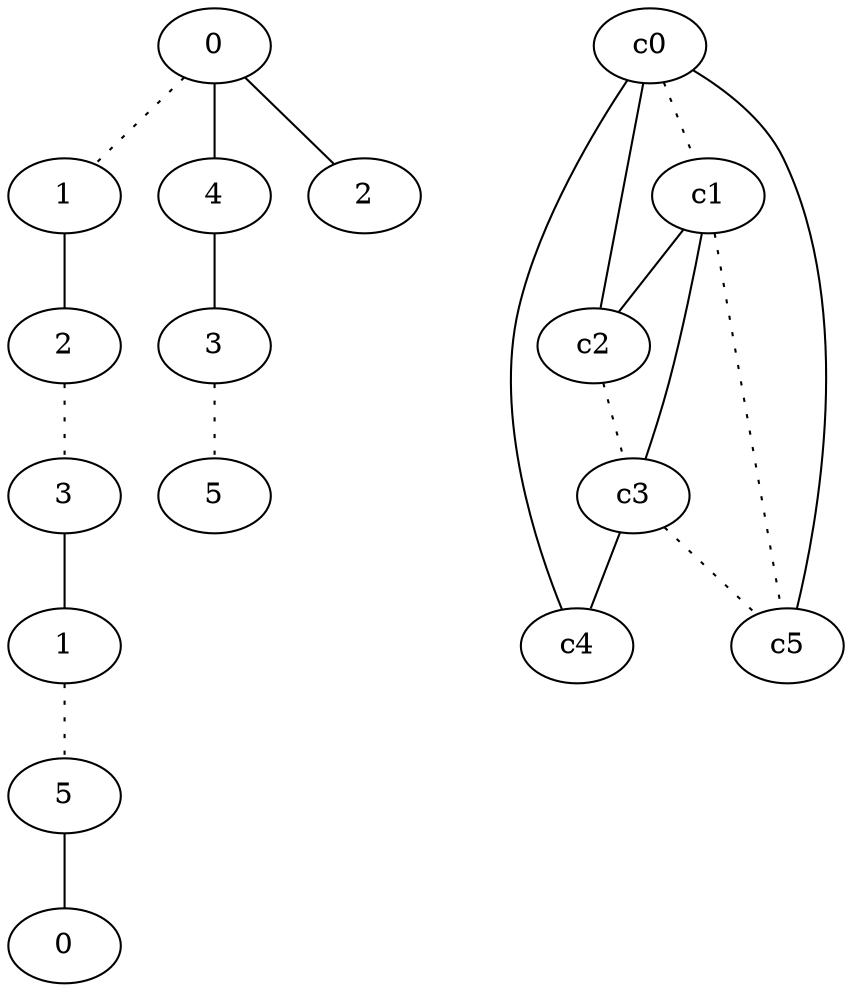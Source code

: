 graph {
a0[label=0];
a1[label=1];
a2[label=2];
a3[label=3];
a4[label=1];
a5[label=5];
a6[label=0];
a7[label=4];
a8[label=3];
a9[label=5];
a10[label=2];
a0 -- a1 [style=dotted];
a0 -- a7;
a0 -- a10;
a1 -- a2;
a2 -- a3 [style=dotted];
a3 -- a4;
a4 -- a5 [style=dotted];
a5 -- a6;
a7 -- a8;
a8 -- a9 [style=dotted];
c0 -- c1 [style=dotted];
c0 -- c2;
c0 -- c4;
c0 -- c5;
c1 -- c2;
c1 -- c3;
c1 -- c5 [style=dotted];
c2 -- c3 [style=dotted];
c3 -- c4;
c3 -- c5 [style=dotted];
}
